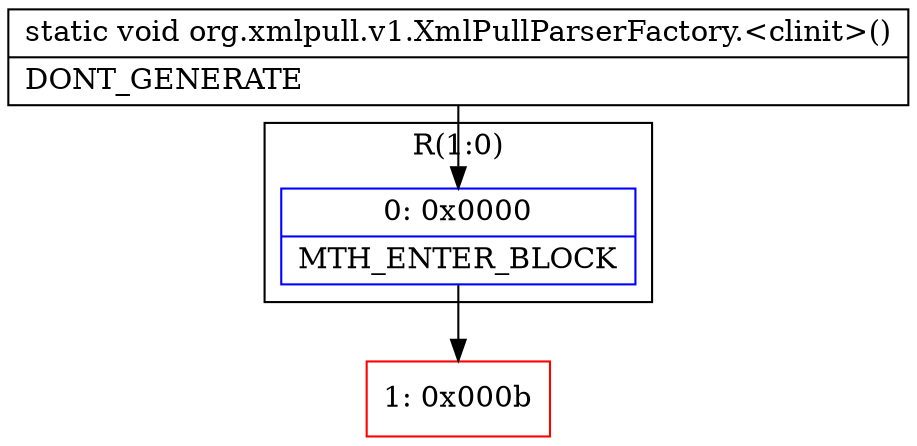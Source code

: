 digraph "CFG fororg.xmlpull.v1.XmlPullParserFactory.\<clinit\>()V" {
subgraph cluster_Region_1455603167 {
label = "R(1:0)";
node [shape=record,color=blue];
Node_0 [shape=record,label="{0\:\ 0x0000|MTH_ENTER_BLOCK\l}"];
}
Node_1 [shape=record,color=red,label="{1\:\ 0x000b}"];
MethodNode[shape=record,label="{static void org.xmlpull.v1.XmlPullParserFactory.\<clinit\>()  | DONT_GENERATE\l}"];
MethodNode -> Node_0;
Node_0 -> Node_1;
}

